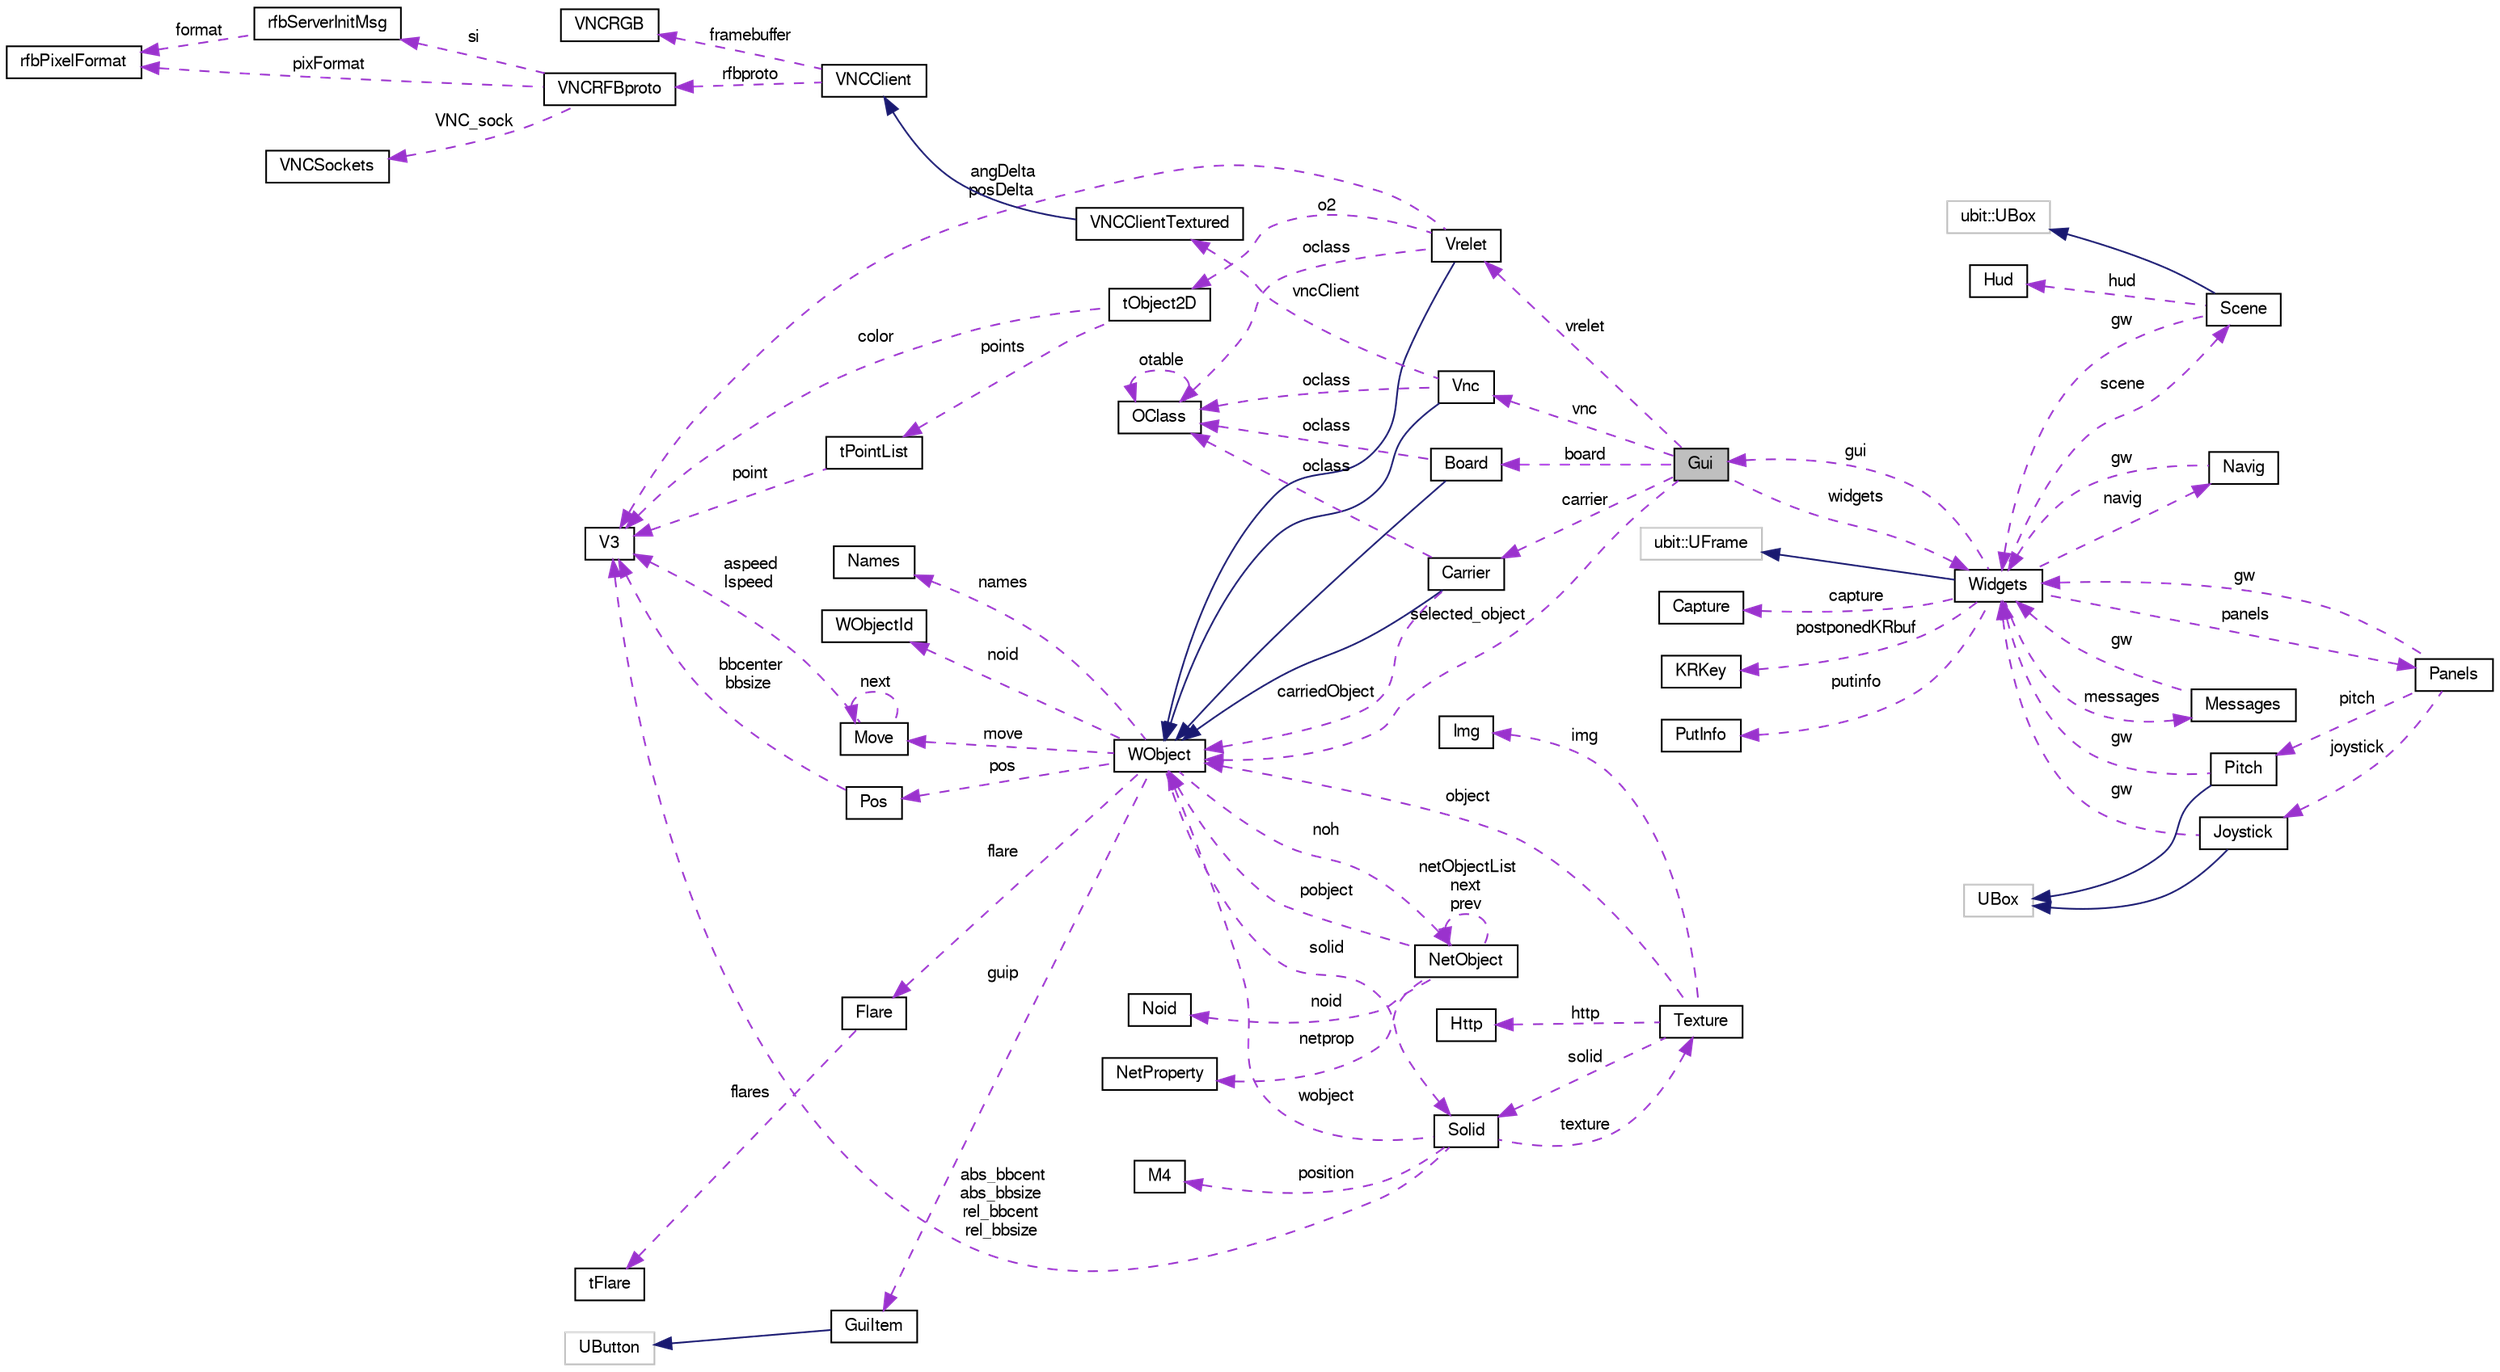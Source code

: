digraph "Gui"
{
 // LATEX_PDF_SIZE
  bgcolor="transparent";
  edge [fontname="FreeSans",fontsize="10",labelfontname="FreeSans",labelfontsize="10"];
  node [fontname="FreeSans",fontsize="10",shape=record];
  rankdir="LR";
  Node1 [label="Gui",height=0.2,width=0.4,color="black", fillcolor="grey75", style="filled", fontcolor="black",tooltip="Gui Class."];
  Node2 -> Node1 [dir="back",color="darkorchid3",fontsize="10",style="dashed",label=" board" ,fontname="FreeSans"];
  Node2 [label="Board",height=0.2,width=0.4,color="black",URL="$a01624.html",tooltip="Board class."];
  Node3 -> Node2 [dir="back",color="midnightblue",fontsize="10",style="solid",fontname="FreeSans"];
  Node3 [label="WObject",height=0.2,width=0.4,color="black",URL="$a02108.html",tooltip="WObject Class."];
  Node4 -> Node3 [dir="back",color="darkorchid3",fontsize="10",style="dashed",label=" move" ,fontname="FreeSans"];
  Node4 [label="Move",height=0.2,width=0.4,color="black",URL="$a02104.html",tooltip="Move struct."];
  Node4 -> Node4 [dir="back",color="darkorchid3",fontsize="10",style="dashed",label=" next" ,fontname="FreeSans"];
  Node5 -> Node4 [dir="back",color="darkorchid3",fontsize="10",style="dashed",label=" aspeed\nlspeed" ,fontname="FreeSans"];
  Node5 [label="V3",height=0.2,width=0.4,color="black",URL="$a01436.html",tooltip=" "];
  Node6 -> Node3 [dir="back",color="darkorchid3",fontsize="10",style="dashed",label=" names" ,fontname="FreeSans"];
  Node6 [label="Names",height=0.2,width=0.4,color="black",URL="$a02096.html",tooltip="Names struct."];
  Node7 -> Node3 [dir="back",color="darkorchid3",fontsize="10",style="dashed",label=" noid" ,fontname="FreeSans"];
  Node7 [label="WObjectId",height=0.2,width=0.4,color="black",URL="$a02092.html",tooltip="WObjectId Class."];
  Node8 -> Node3 [dir="back",color="darkorchid3",fontsize="10",style="dashed",label=" noh" ,fontname="FreeSans"];
  Node8 [label="NetObject",height=0.2,width=0.4,color="black",URL="$a02116.html",tooltip="NetObject class."];
  Node8 -> Node8 [dir="back",color="darkorchid3",fontsize="10",style="dashed",label=" netObjectList\nnext\nprev" ,fontname="FreeSans"];
  Node9 -> Node8 [dir="back",color="darkorchid3",fontsize="10",style="dashed",label=" netprop" ,fontname="FreeSans"];
  Node9 [label="NetProperty",height=0.2,width=0.4,color="black",URL="$a02120.html",tooltip="NetProperty class."];
  Node10 -> Node8 [dir="back",color="darkorchid3",fontsize="10",style="dashed",label=" noid" ,fontname="FreeSans"];
  Node10 [label="Noid",height=0.2,width=0.4,color="black",URL="$a02124.html",tooltip="Noid class."];
  Node3 -> Node8 [dir="back",color="darkorchid3",fontsize="10",style="dashed",label=" pobject" ,fontname="FreeSans"];
  Node11 -> Node3 [dir="back",color="darkorchid3",fontsize="10",style="dashed",label=" solid" ,fontname="FreeSans"];
  Node11 [label="Solid",height=0.2,width=0.4,color="black",URL="$a02252.html",tooltip="Solid class."];
  Node12 -> Node11 [dir="back",color="darkorchid3",fontsize="10",style="dashed",label=" texture" ,fontname="FreeSans"];
  Node12 [label="Texture",height=0.2,width=0.4,color="black",URL="$a02332.html",tooltip="Texture class describes a texture entry in the memory cache."];
  Node13 -> Node12 [dir="back",color="darkorchid3",fontsize="10",style="dashed",label=" http" ,fontname="FreeSans"];
  Node13 [label="Http",height=0.2,width=0.4,color="black",URL="$a01424.html",tooltip="Http Class I/O methods."];
  Node11 -> Node12 [dir="back",color="darkorchid3",fontsize="10",style="dashed",label=" solid" ,fontname="FreeSans"];
  Node3 -> Node12 [dir="back",color="darkorchid3",fontsize="10",style="dashed",label=" object" ,fontname="FreeSans"];
  Node14 -> Node12 [dir="back",color="darkorchid3",fontsize="10",style="dashed",label=" img" ,fontname="FreeSans"];
  Node14 [label="Img",height=0.2,width=0.4,color="black",URL="$a02316.html",tooltip="Img class."];
  Node15 -> Node11 [dir="back",color="darkorchid3",fontsize="10",style="dashed",label=" position" ,fontname="FreeSans"];
  Node15 [label="M4",height=0.2,width=0.4,color="black",URL="$a01428.html",tooltip=" "];
  Node5 -> Node11 [dir="back",color="darkorchid3",fontsize="10",style="dashed",label=" abs_bbcent\nabs_bbsize\nrel_bbcent\nrel_bbsize" ,fontname="FreeSans"];
  Node3 -> Node11 [dir="back",color="darkorchid3",fontsize="10",style="dashed",label=" wobject" ,fontname="FreeSans"];
  Node16 -> Node3 [dir="back",color="darkorchid3",fontsize="10",style="dashed",label=" guip" ,fontname="FreeSans"];
  Node16 [label="GuiItem",height=0.2,width=0.4,color="black",URL="$a01572.html",tooltip="GuiItem Class."];
  Node17 -> Node16 [dir="back",color="midnightblue",fontsize="10",style="solid",fontname="FreeSans"];
  Node17 [label="UButton",height=0.2,width=0.4,color="grey75",tooltip=" "];
  Node18 -> Node3 [dir="back",color="darkorchid3",fontsize="10",style="dashed",label=" flare" ,fontname="FreeSans"];
  Node18 [label="Flare",height=0.2,width=0.4,color="black",URL="$a02224.html",tooltip="Flare class."];
  Node19 -> Node18 [dir="back",color="darkorchid3",fontsize="10",style="dashed",label=" flares" ,fontname="FreeSans"];
  Node19 [label="tFlare",height=0.2,width=0.4,color="black",URL="$a02220.html",tooltip=" "];
  Node20 -> Node3 [dir="back",color="darkorchid3",fontsize="10",style="dashed",label=" pos" ,fontname="FreeSans"];
  Node20 [label="Pos",height=0.2,width=0.4,color="black",URL="$a02100.html",tooltip="Pos struct."];
  Node5 -> Node20 [dir="back",color="darkorchid3",fontsize="10",style="dashed",label=" bbcenter\nbbsize" ,fontname="FreeSans"];
  Node21 -> Node2 [dir="back",color="darkorchid3",fontsize="10",style="dashed",label=" oclass" ,fontname="FreeSans"];
  Node21 [label="OClass",height=0.2,width=0.4,color="black",URL="$a01892.html",tooltip="OClass Class."];
  Node21 -> Node21 [dir="back",color="darkorchid3",fontsize="10",style="dashed",label=" otable" ,fontname="FreeSans"];
  Node22 -> Node1 [dir="back",color="darkorchid3",fontsize="10",style="dashed",label=" vnc" ,fontname="FreeSans"];
  Node22 [label="Vnc",height=0.2,width=0.4,color="black",URL="$a02040.html",tooltip="Vnc class."];
  Node3 -> Node22 [dir="back",color="midnightblue",fontsize="10",style="solid",fontname="FreeSans"];
  Node23 -> Node22 [dir="back",color="darkorchid3",fontsize="10",style="dashed",label=" vncClient" ,fontname="FreeSans"];
  Node23 [label="VNCClientTextured",height=0.2,width=0.4,color="black",URL="$a02792.html",tooltip="class VNCClientTextured inherits everything from VNCClient the framebuffer allocated is bigger than t..."];
  Node24 -> Node23 [dir="back",color="midnightblue",fontsize="10",style="solid",fontname="FreeSans"];
  Node24 [label="VNCClient",height=0.2,width=0.4,color="black",URL="$a02788.html",tooltip="class VNCClient object will be used in VReng:"];
  Node25 -> Node24 [dir="back",color="darkorchid3",fontsize="10",style="dashed",label=" framebuffer" ,fontname="FreeSans"];
  Node25 [label="VNCRGB",height=0.2,width=0.4,color="black",URL="$a02784.html",tooltip="class VNCRGB this is what our framebuffer is made of 24 bits per pixel 8bits for Red,..."];
  Node26 -> Node24 [dir="back",color="darkorchid3",fontsize="10",style="dashed",label=" rfbproto" ,fontname="FreeSans"];
  Node26 [label="VNCRFBproto",height=0.2,width=0.4,color="black",URL="$a02880.html",tooltip=" "];
  Node27 -> Node26 [dir="back",color="darkorchid3",fontsize="10",style="dashed",label=" si" ,fontname="FreeSans"];
  Node27 [label="rfbServerInitMsg",height=0.2,width=0.4,color="black",URL="$a02808.html",tooltip=" "];
  Node28 -> Node27 [dir="back",color="darkorchid3",fontsize="10",style="dashed",label=" format" ,fontname="FreeSans"];
  Node28 [label="rfbPixelFormat",height=0.2,width=0.4,color="black",URL="$a02800.html",tooltip=" "];
  Node29 -> Node26 [dir="back",color="darkorchid3",fontsize="10",style="dashed",label=" VNC_sock" ,fontname="FreeSans"];
  Node29 [label="VNCSockets",height=0.2,width=0.4,color="black",URL="$a02884.html",tooltip="VNCSocket class."];
  Node28 -> Node26 [dir="back",color="darkorchid3",fontsize="10",style="dashed",label=" pixFormat" ,fontname="FreeSans"];
  Node21 -> Node22 [dir="back",color="darkorchid3",fontsize="10",style="dashed",label=" oclass" ,fontname="FreeSans"];
  Node30 -> Node1 [dir="back",color="darkorchid3",fontsize="10",style="dashed",label=" carrier" ,fontname="FreeSans"];
  Node30 [label="Carrier",height=0.2,width=0.4,color="black",URL="$a01648.html",tooltip="Carrier class."];
  Node3 -> Node30 [dir="back",color="midnightblue",fontsize="10",style="solid",fontname="FreeSans"];
  Node21 -> Node30 [dir="back",color="darkorchid3",fontsize="10",style="dashed",label=" oclass" ,fontname="FreeSans"];
  Node3 -> Node30 [dir="back",color="darkorchid3",fontsize="10",style="dashed",label=" carriedObject" ,fontname="FreeSans"];
  Node31 -> Node1 [dir="back",color="darkorchid3",fontsize="10",style="dashed",label=" widgets" ,fontname="FreeSans"];
  Node31 [label="Widgets",height=0.2,width=0.4,color="black",URL="$a01584.html",tooltip="Widgets class."];
  Node32 -> Node31 [dir="back",color="midnightblue",fontsize="10",style="solid",fontname="FreeSans"];
  Node32 [label="ubit::UFrame",height=0.2,width=0.4,color="grey75",tooltip=" "];
  Node33 -> Node31 [dir="back",color="darkorchid3",fontsize="10",style="dashed",label=" messages" ,fontname="FreeSans"];
  Node33 [label="Messages",height=0.2,width=0.4,color="black",URL="$a01540.html",tooltip=" "];
  Node31 -> Node33 [dir="back",color="darkorchid3",fontsize="10",style="dashed",label=" gw" ,fontname="FreeSans"];
  Node34 -> Node31 [dir="back",color="darkorchid3",fontsize="10",style="dashed",label=" capture" ,fontname="FreeSans"];
  Node34 [label="Capture",height=0.2,width=0.4,color="black",URL="$a01524.html",tooltip=" "];
  Node35 -> Node31 [dir="back",color="darkorchid3",fontsize="10",style="dashed",label=" postponedKRbuf" ,fontname="FreeSans"];
  Node35 [label="KRKey",height=0.2,width=0.4,color="black",URL="$a01580.html",tooltip="KR structure for postponing Key Releases when AutoRepeat is ON."];
  Node36 -> Node31 [dir="back",color="darkorchid3",fontsize="10",style="dashed",label=" scene" ,fontname="FreeSans"];
  Node36 [label="Scene",height=0.2,width=0.4,color="black",URL="$a01456.html",tooltip=" "];
  Node37 -> Node36 [dir="back",color="midnightblue",fontsize="10",style="solid",fontname="FreeSans"];
  Node37 [label="ubit::UBox",height=0.2,width=0.4,color="grey75",tooltip=" "];
  Node38 -> Node36 [dir="back",color="darkorchid3",fontsize="10",style="dashed",label=" hud" ,fontname="FreeSans"];
  Node38 [label="Hud",height=0.2,width=0.4,color="black",URL="$a02232.html",tooltip="Hud class."];
  Node31 -> Node36 [dir="back",color="darkorchid3",fontsize="10",style="dashed",label=" gw" ,fontname="FreeSans"];
  Node1 -> Node31 [dir="back",color="darkorchid3",fontsize="10",style="dashed",label=" gui" ,fontname="FreeSans"];
  Node39 -> Node31 [dir="back",color="darkorchid3",fontsize="10",style="dashed",label=" navig" ,fontname="FreeSans"];
  Node39 [label="Navig",height=0.2,width=0.4,color="black",URL="$a01552.html",tooltip="Navig class."];
  Node31 -> Node39 [dir="back",color="darkorchid3",fontsize="10",style="dashed",label=" gw" ,fontname="FreeSans"];
  Node40 -> Node31 [dir="back",color="darkorchid3",fontsize="10",style="dashed",label=" putinfo" ,fontname="FreeSans"];
  Node40 [label="PutInfo",height=0.2,width=0.4,color="black",URL="$a01544.html",tooltip="PutInfo class."];
  Node41 -> Node31 [dir="back",color="darkorchid3",fontsize="10",style="dashed",label=" panels" ,fontname="FreeSans"];
  Node41 [label="Panels",height=0.2,width=0.4,color="black",URL="$a01560.html",tooltip="Panels class."];
  Node42 -> Node41 [dir="back",color="darkorchid3",fontsize="10",style="dashed",label=" joystick" ,fontname="FreeSans"];
  Node42 [label="Joystick",height=0.2,width=0.4,color="black",URL="$a01536.html",tooltip="GUI Joystick."];
  Node43 -> Node42 [dir="back",color="midnightblue",fontsize="10",style="solid",fontname="FreeSans"];
  Node43 [label="UBox",height=0.2,width=0.4,color="grey75",tooltip=" "];
  Node31 -> Node42 [dir="back",color="darkorchid3",fontsize="10",style="dashed",label=" gw" ,fontname="FreeSans"];
  Node44 -> Node41 [dir="back",color="darkorchid3",fontsize="10",style="dashed",label=" pitch" ,fontname="FreeSans"];
  Node44 [label="Pitch",height=0.2,width=0.4,color="black",URL="$a01564.html",tooltip="Pitch class."];
  Node43 -> Node44 [dir="back",color="midnightblue",fontsize="10",style="solid",fontname="FreeSans"];
  Node31 -> Node44 [dir="back",color="darkorchid3",fontsize="10",style="dashed",label=" gw" ,fontname="FreeSans"];
  Node31 -> Node41 [dir="back",color="darkorchid3",fontsize="10",style="dashed",label=" gw" ,fontname="FreeSans"];
  Node45 -> Node1 [dir="back",color="darkorchid3",fontsize="10",style="dashed",label=" vrelet" ,fontname="FreeSans"];
  Node45 [label="Vrelet",height=0.2,width=0.4,color="black",URL="$a02052.html",tooltip="Vrelet class."];
  Node3 -> Node45 [dir="back",color="midnightblue",fontsize="10",style="solid",fontname="FreeSans"];
  Node46 -> Node45 [dir="back",color="darkorchid3",fontsize="10",style="dashed",label=" o2" ,fontname="FreeSans"];
  Node46 [label="tObject2D",height=0.2,width=0.4,color="black",URL="$a02048.html",tooltip="2D objects"];
  Node47 -> Node46 [dir="back",color="darkorchid3",fontsize="10",style="dashed",label=" points" ,fontname="FreeSans"];
  Node47 [label="tPointList",height=0.2,width=0.4,color="black",URL="$a02044.html",tooltip="List of 3D points."];
  Node5 -> Node47 [dir="back",color="darkorchid3",fontsize="10",style="dashed",label=" point" ,fontname="FreeSans"];
  Node5 -> Node46 [dir="back",color="darkorchid3",fontsize="10",style="dashed",label=" color" ,fontname="FreeSans"];
  Node21 -> Node45 [dir="back",color="darkorchid3",fontsize="10",style="dashed",label=" oclass" ,fontname="FreeSans"];
  Node5 -> Node45 [dir="back",color="darkorchid3",fontsize="10",style="dashed",label=" angDelta\nposDelta" ,fontname="FreeSans"];
  Node3 -> Node1 [dir="back",color="darkorchid3",fontsize="10",style="dashed",label=" selected_object" ,fontname="FreeSans"];
}
